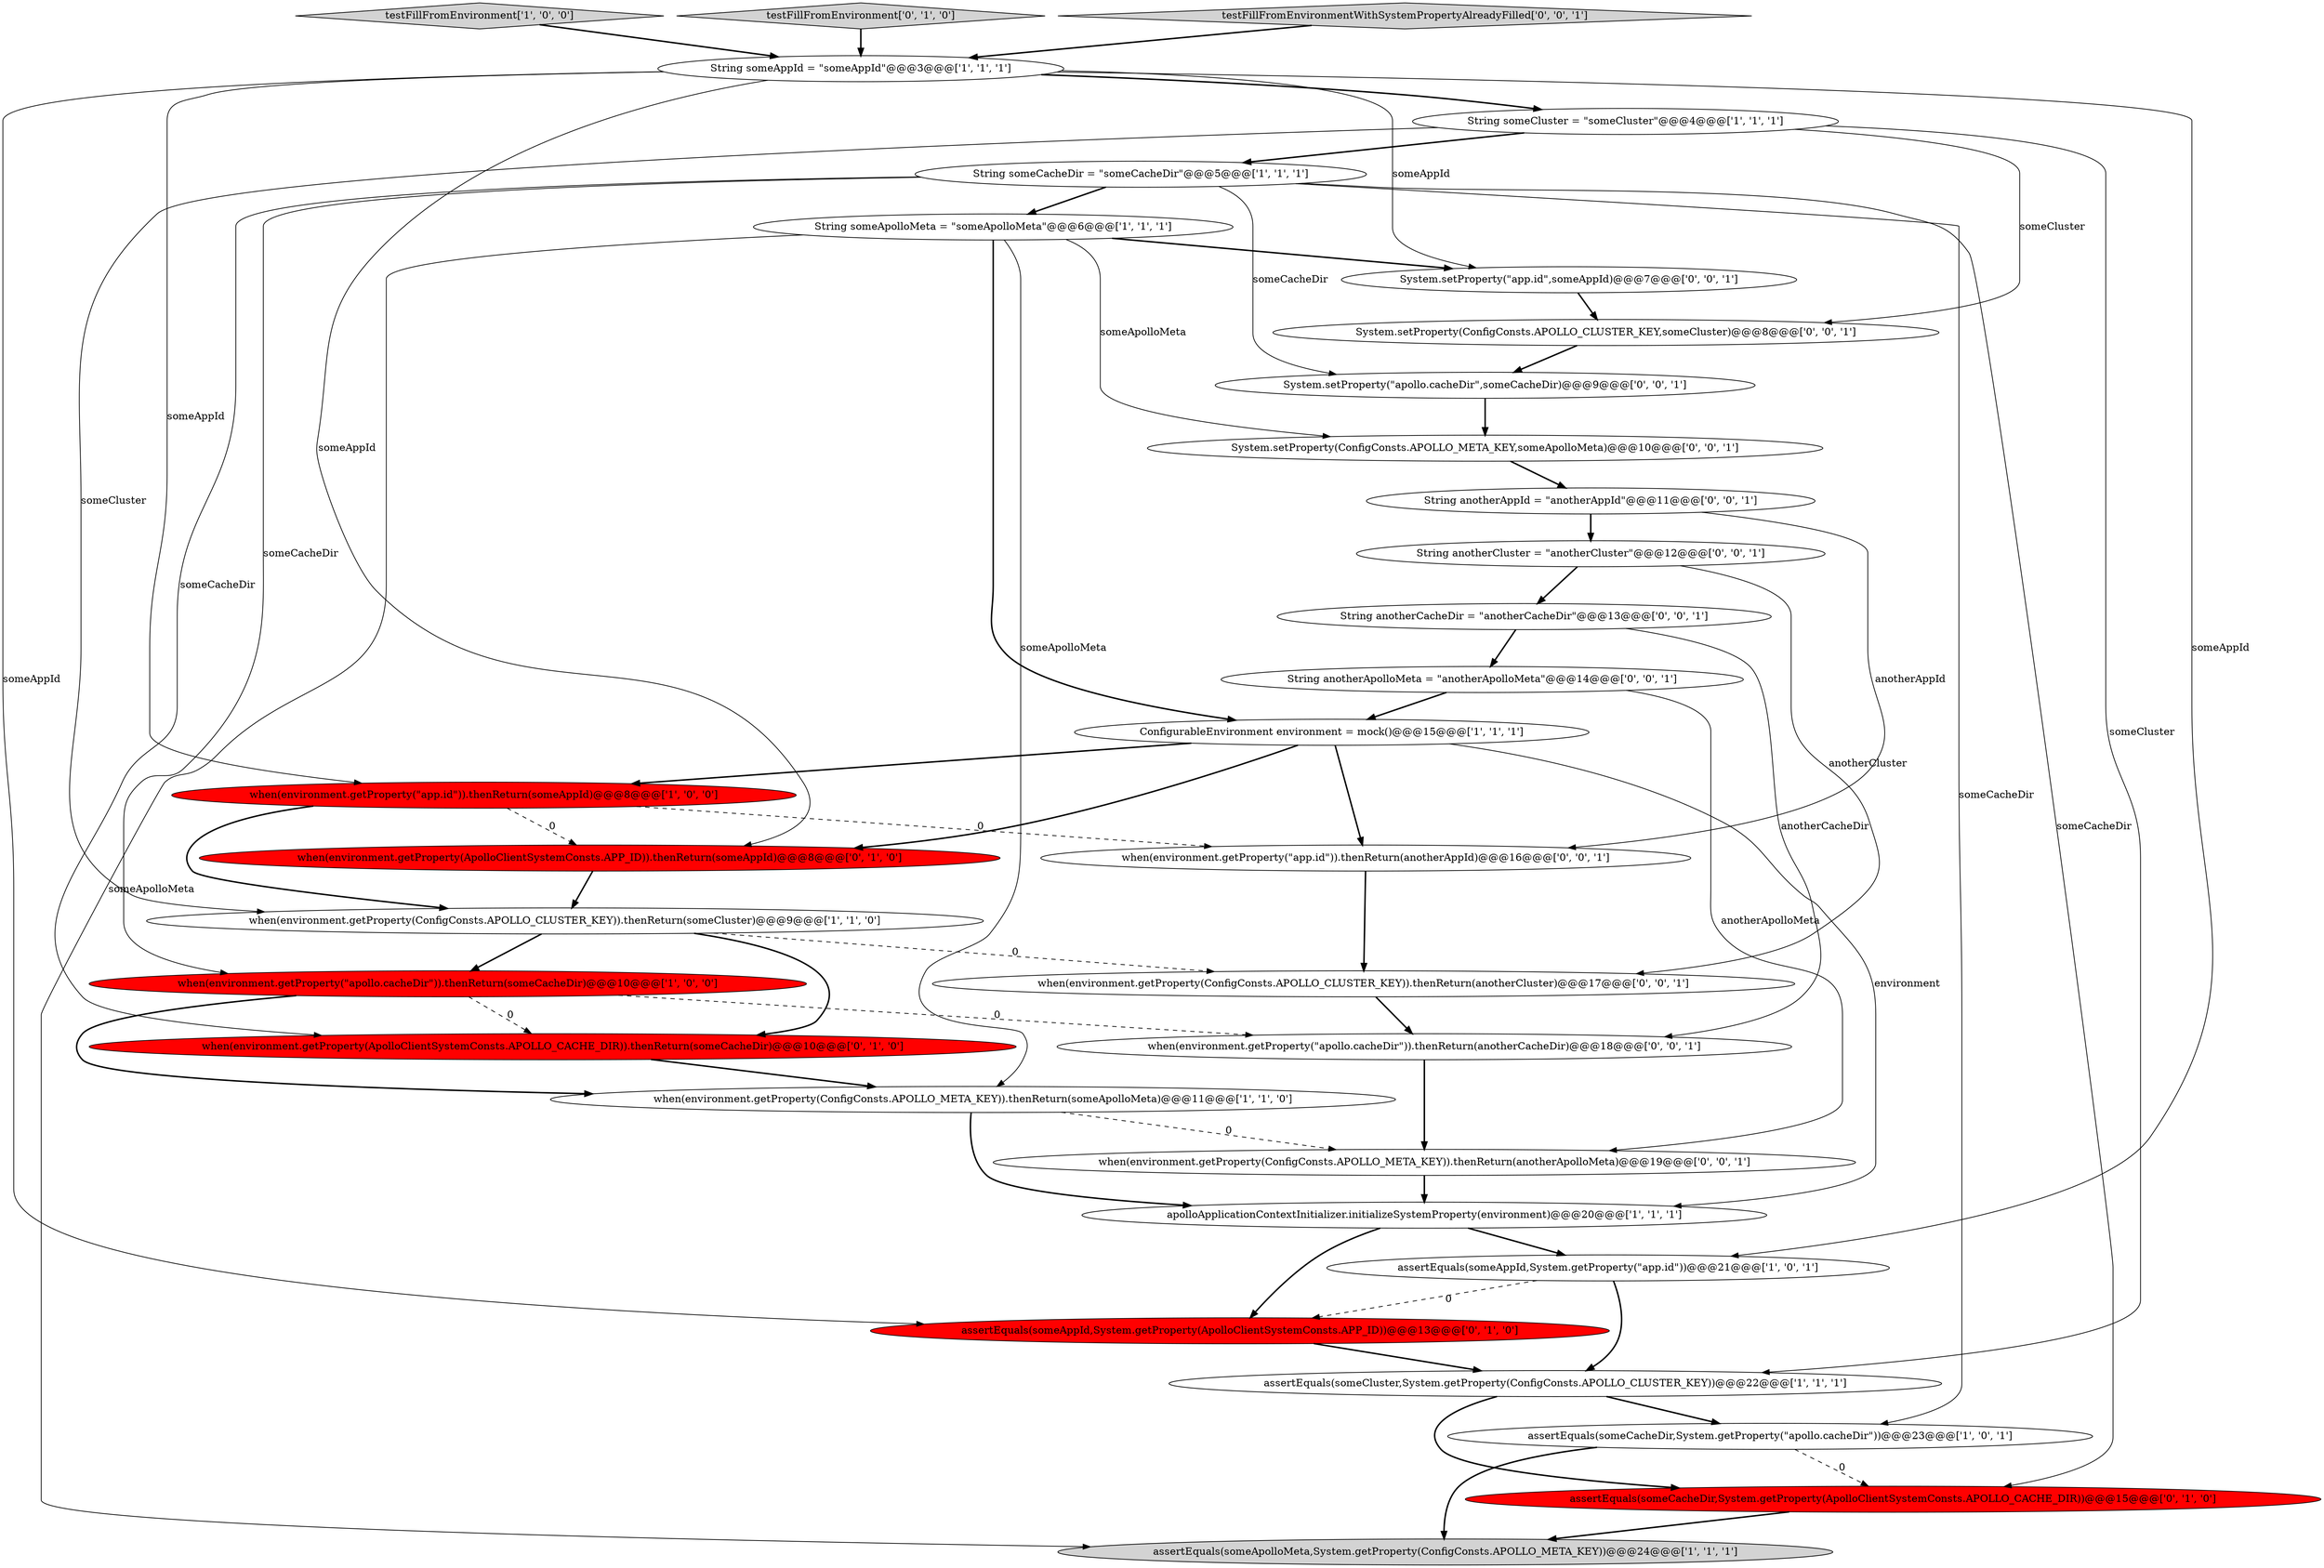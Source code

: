 digraph {
13 [style = filled, label = "when(environment.getProperty(ConfigConsts.APOLLO_META_KEY)).thenReturn(someApolloMeta)@@@11@@@['1', '1', '0']", fillcolor = white, shape = ellipse image = "AAA0AAABBB1BBB"];
29 [style = filled, label = "when(environment.getProperty(\"apollo.cacheDir\")).thenReturn(anotherCacheDir)@@@18@@@['0', '0', '1']", fillcolor = white, shape = ellipse image = "AAA0AAABBB3BBB"];
2 [style = filled, label = "assertEquals(someCacheDir,System.getProperty(\"apollo.cacheDir\"))@@@23@@@['1', '0', '1']", fillcolor = white, shape = ellipse image = "AAA0AAABBB1BBB"];
22 [style = filled, label = "String anotherApolloMeta = \"anotherApolloMeta\"@@@14@@@['0', '0', '1']", fillcolor = white, shape = ellipse image = "AAA0AAABBB3BBB"];
28 [style = filled, label = "when(environment.getProperty(ConfigConsts.APOLLO_CLUSTER_KEY)).thenReturn(anotherCluster)@@@17@@@['0', '0', '1']", fillcolor = white, shape = ellipse image = "AAA0AAABBB3BBB"];
9 [style = filled, label = "String someCluster = \"someCluster\"@@@4@@@['1', '1', '1']", fillcolor = white, shape = ellipse image = "AAA0AAABBB1BBB"];
16 [style = filled, label = "when(environment.getProperty(ApolloClientSystemConsts.APOLLO_CACHE_DIR)).thenReturn(someCacheDir)@@@10@@@['0', '1', '0']", fillcolor = red, shape = ellipse image = "AAA1AAABBB2BBB"];
32 [style = filled, label = "System.setProperty(\"app.id\",someAppId)@@@7@@@['0', '0', '1']", fillcolor = white, shape = ellipse image = "AAA0AAABBB3BBB"];
10 [style = filled, label = "when(environment.getProperty(\"apollo.cacheDir\")).thenReturn(someCacheDir)@@@10@@@['1', '0', '0']", fillcolor = red, shape = ellipse image = "AAA1AAABBB1BBB"];
12 [style = filled, label = "String someCacheDir = \"someCacheDir\"@@@5@@@['1', '1', '1']", fillcolor = white, shape = ellipse image = "AAA0AAABBB1BBB"];
15 [style = filled, label = "assertEquals(someCacheDir,System.getProperty(ApolloClientSystemConsts.APOLLO_CACHE_DIR))@@@15@@@['0', '1', '0']", fillcolor = red, shape = ellipse image = "AAA1AAABBB2BBB"];
7 [style = filled, label = "testFillFromEnvironment['1', '0', '0']", fillcolor = lightgray, shape = diamond image = "AAA0AAABBB1BBB"];
24 [style = filled, label = "when(environment.getProperty(\"app.id\")).thenReturn(anotherAppId)@@@16@@@['0', '0', '1']", fillcolor = white, shape = ellipse image = "AAA0AAABBB3BBB"];
31 [style = filled, label = "System.setProperty(\"apollo.cacheDir\",someCacheDir)@@@9@@@['0', '0', '1']", fillcolor = white, shape = ellipse image = "AAA0AAABBB3BBB"];
19 [style = filled, label = "testFillFromEnvironment['0', '1', '0']", fillcolor = lightgray, shape = diamond image = "AAA0AAABBB2BBB"];
17 [style = filled, label = "assertEquals(someAppId,System.getProperty(ApolloClientSystemConsts.APP_ID))@@@13@@@['0', '1', '0']", fillcolor = red, shape = ellipse image = "AAA1AAABBB2BBB"];
0 [style = filled, label = "String someApolloMeta = \"someApolloMeta\"@@@6@@@['1', '1', '1']", fillcolor = white, shape = ellipse image = "AAA0AAABBB1BBB"];
11 [style = filled, label = "assertEquals(someCluster,System.getProperty(ConfigConsts.APOLLO_CLUSTER_KEY))@@@22@@@['1', '1', '1']", fillcolor = white, shape = ellipse image = "AAA0AAABBB1BBB"];
20 [style = filled, label = "System.setProperty(ConfigConsts.APOLLO_CLUSTER_KEY,someCluster)@@@8@@@['0', '0', '1']", fillcolor = white, shape = ellipse image = "AAA0AAABBB3BBB"];
21 [style = filled, label = "String anotherAppId = \"anotherAppId\"@@@11@@@['0', '0', '1']", fillcolor = white, shape = ellipse image = "AAA0AAABBB3BBB"];
14 [style = filled, label = "assertEquals(someApolloMeta,System.getProperty(ConfigConsts.APOLLO_META_KEY))@@@24@@@['1', '1', '1']", fillcolor = lightgray, shape = ellipse image = "AAA0AAABBB1BBB"];
27 [style = filled, label = "when(environment.getProperty(ConfigConsts.APOLLO_META_KEY)).thenReturn(anotherApolloMeta)@@@19@@@['0', '0', '1']", fillcolor = white, shape = ellipse image = "AAA0AAABBB3BBB"];
4 [style = filled, label = "apolloApplicationContextInitializer.initializeSystemProperty(environment)@@@20@@@['1', '1', '1']", fillcolor = white, shape = ellipse image = "AAA0AAABBB1BBB"];
30 [style = filled, label = "testFillFromEnvironmentWithSystemPropertyAlreadyFilled['0', '0', '1']", fillcolor = lightgray, shape = diamond image = "AAA0AAABBB3BBB"];
1 [style = filled, label = "ConfigurableEnvironment environment = mock()@@@15@@@['1', '1', '1']", fillcolor = white, shape = ellipse image = "AAA0AAABBB1BBB"];
6 [style = filled, label = "assertEquals(someAppId,System.getProperty(\"app.id\"))@@@21@@@['1', '0', '1']", fillcolor = white, shape = ellipse image = "AAA0AAABBB1BBB"];
8 [style = filled, label = "String someAppId = \"someAppId\"@@@3@@@['1', '1', '1']", fillcolor = white, shape = ellipse image = "AAA0AAABBB1BBB"];
26 [style = filled, label = "String anotherCluster = \"anotherCluster\"@@@12@@@['0', '0', '1']", fillcolor = white, shape = ellipse image = "AAA0AAABBB3BBB"];
3 [style = filled, label = "when(environment.getProperty(ConfigConsts.APOLLO_CLUSTER_KEY)).thenReturn(someCluster)@@@9@@@['1', '1', '0']", fillcolor = white, shape = ellipse image = "AAA0AAABBB1BBB"];
25 [style = filled, label = "String anotherCacheDir = \"anotherCacheDir\"@@@13@@@['0', '0', '1']", fillcolor = white, shape = ellipse image = "AAA0AAABBB3BBB"];
23 [style = filled, label = "System.setProperty(ConfigConsts.APOLLO_META_KEY,someApolloMeta)@@@10@@@['0', '0', '1']", fillcolor = white, shape = ellipse image = "AAA0AAABBB3BBB"];
5 [style = filled, label = "when(environment.getProperty(\"app.id\")).thenReturn(someAppId)@@@8@@@['1', '0', '0']", fillcolor = red, shape = ellipse image = "AAA1AAABBB1BBB"];
18 [style = filled, label = "when(environment.getProperty(ApolloClientSystemConsts.APP_ID)).thenReturn(someAppId)@@@8@@@['0', '1', '0']", fillcolor = red, shape = ellipse image = "AAA1AAABBB2BBB"];
1->5 [style = bold, label=""];
5->3 [style = bold, label=""];
28->29 [style = bold, label=""];
24->28 [style = bold, label=""];
26->28 [style = solid, label="anotherCluster"];
18->3 [style = bold, label=""];
16->13 [style = bold, label=""];
3->28 [style = dashed, label="0"];
31->23 [style = bold, label=""];
9->20 [style = solid, label="someCluster"];
4->17 [style = bold, label=""];
15->14 [style = bold, label=""];
25->22 [style = bold, label=""];
9->3 [style = solid, label="someCluster"];
4->6 [style = bold, label=""];
21->24 [style = solid, label="anotherAppId"];
8->18 [style = solid, label="someAppId"];
26->25 [style = bold, label=""];
5->24 [style = dashed, label="0"];
12->10 [style = solid, label="someCacheDir"];
0->13 [style = solid, label="someApolloMeta"];
1->18 [style = bold, label=""];
6->17 [style = dashed, label="0"];
20->31 [style = bold, label=""];
12->2 [style = solid, label="someCacheDir"];
8->17 [style = solid, label="someAppId"];
3->16 [style = bold, label=""];
10->29 [style = dashed, label="0"];
5->18 [style = dashed, label="0"];
7->8 [style = bold, label=""];
12->15 [style = solid, label="someCacheDir"];
12->0 [style = bold, label=""];
8->6 [style = solid, label="someAppId"];
0->14 [style = solid, label="someApolloMeta"];
11->2 [style = bold, label=""];
19->8 [style = bold, label=""];
11->15 [style = bold, label=""];
8->5 [style = solid, label="someAppId"];
22->27 [style = solid, label="anotherApolloMeta"];
1->4 [style = solid, label="environment"];
2->15 [style = dashed, label="0"];
9->11 [style = solid, label="someCluster"];
3->10 [style = bold, label=""];
29->27 [style = bold, label=""];
21->26 [style = bold, label=""];
27->4 [style = bold, label=""];
13->27 [style = dashed, label="0"];
10->13 [style = bold, label=""];
23->21 [style = bold, label=""];
12->31 [style = solid, label="someCacheDir"];
1->24 [style = bold, label=""];
0->1 [style = bold, label=""];
6->11 [style = bold, label=""];
2->14 [style = bold, label=""];
8->9 [style = bold, label=""];
25->29 [style = solid, label="anotherCacheDir"];
9->12 [style = bold, label=""];
22->1 [style = bold, label=""];
10->16 [style = dashed, label="0"];
0->32 [style = bold, label=""];
30->8 [style = bold, label=""];
12->16 [style = solid, label="someCacheDir"];
32->20 [style = bold, label=""];
8->32 [style = solid, label="someAppId"];
13->4 [style = bold, label=""];
0->23 [style = solid, label="someApolloMeta"];
17->11 [style = bold, label=""];
}
